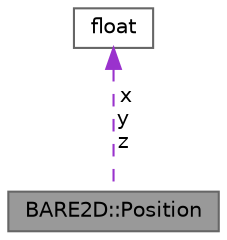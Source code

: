 digraph "BARE2D::Position"
{
 // INTERACTIVE_SVG=YES
 // LATEX_PDF_SIZE
  bgcolor="transparent";
  edge [fontname=Helvetica,fontsize=10,labelfontname=Helvetica,labelfontsize=10];
  node [fontname=Helvetica,fontsize=10,shape=box,height=0.2,width=0.4];
  Node1 [label="BARE2D::Position",height=0.2,width=0.4,color="gray40", fillcolor="grey60", style="filled", fontcolor="black",tooltip="Positional data."];
  Node2 -> Node1 [dir="back",color="darkorchid3",style="dashed",label=" x\ny\nz" ];
  Node2 [label="float",height=0.2,width=0.4,color="gray40", fillcolor="white", style="filled",tooltip=" "];
}
